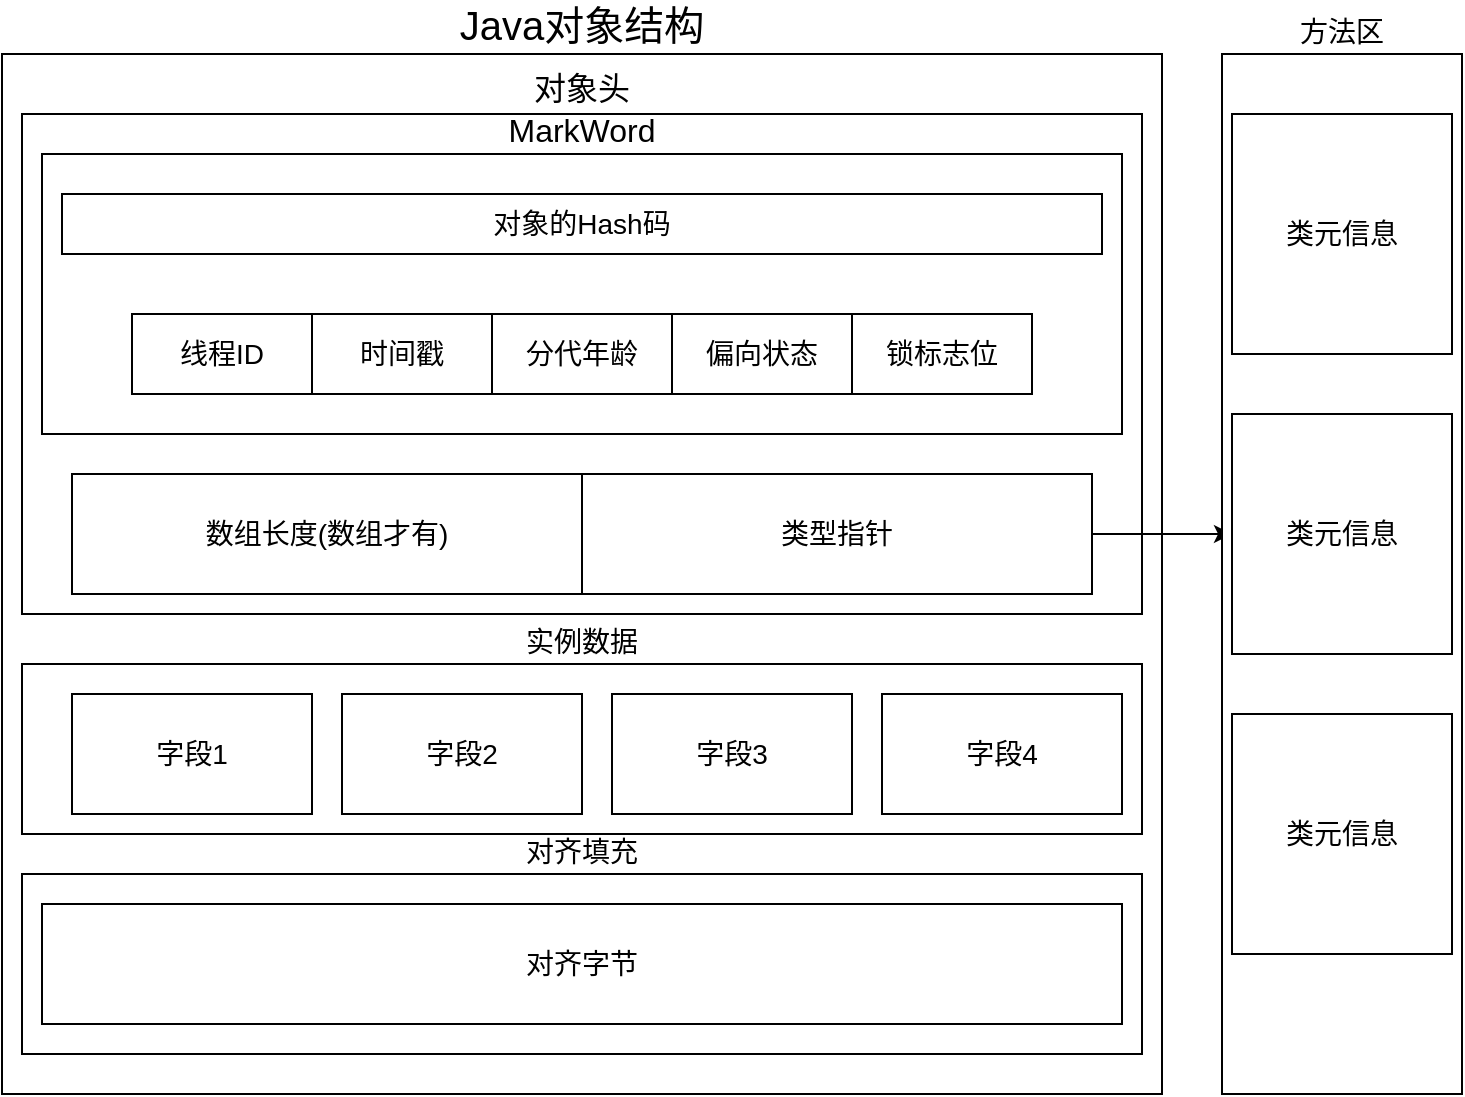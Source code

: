 <mxfile version="14.9.6" type="device"><diagram id="vZsdVqIPtc7rHFhL2Cpy" name="第 1 页"><mxGraphModel dx="1422" dy="935" grid="1" gridSize="10" guides="1" tooltips="1" connect="1" arrows="1" fold="1" page="1" pageScale="1" pageWidth="827" pageHeight="1169" math="0" shadow="0"><root><mxCell id="0"/><mxCell id="1" parent="0"/><mxCell id="htl6osy64IxebmvgQh8S-1" value="Java对象结构" style="rounded=0;whiteSpace=wrap;html=1;labelPosition=center;verticalLabelPosition=top;align=center;verticalAlign=bottom;fontSize=20;" vertex="1" parent="1"><mxGeometry x="230" y="220" width="580" height="520" as="geometry"/></mxCell><mxCell id="htl6osy64IxebmvgQh8S-2" value="&lt;font style=&quot;font-size: 16px&quot;&gt;对象头&lt;/font&gt;" style="rounded=0;whiteSpace=wrap;html=1;fontSize=20;labelPosition=center;verticalLabelPosition=top;align=center;verticalAlign=bottom;" vertex="1" parent="1"><mxGeometry x="240" y="250" width="560" height="250" as="geometry"/></mxCell><mxCell id="htl6osy64IxebmvgQh8S-3" value="MarkWord" style="rounded=0;whiteSpace=wrap;html=1;fontSize=16;labelPosition=center;verticalLabelPosition=top;align=center;verticalAlign=bottom;" vertex="1" parent="1"><mxGeometry x="250" y="270" width="540" height="140" as="geometry"/></mxCell><mxCell id="htl6osy64IxebmvgQh8S-4" value="对象的Hash码" style="rounded=0;whiteSpace=wrap;html=1;fontSize=14;" vertex="1" parent="1"><mxGeometry x="260" y="290" width="520" height="30" as="geometry"/></mxCell><mxCell id="htl6osy64IxebmvgQh8S-8" value="锁标志位" style="rounded=0;whiteSpace=wrap;html=1;fontSize=14;" vertex="1" parent="1"><mxGeometry x="655" y="350" width="90" height="40" as="geometry"/></mxCell><mxCell id="htl6osy64IxebmvgQh8S-10" value="线程ID" style="rounded=0;whiteSpace=wrap;html=1;fontSize=14;" vertex="1" parent="1"><mxGeometry x="295" y="350" width="90" height="40" as="geometry"/></mxCell><mxCell id="htl6osy64IxebmvgQh8S-11" value="时间戳" style="rounded=0;whiteSpace=wrap;html=1;fontSize=14;" vertex="1" parent="1"><mxGeometry x="385" y="350" width="90" height="40" as="geometry"/></mxCell><mxCell id="htl6osy64IxebmvgQh8S-12" value="分代年龄" style="rounded=0;whiteSpace=wrap;html=1;fontSize=14;" vertex="1" parent="1"><mxGeometry x="475" y="350" width="90" height="40" as="geometry"/></mxCell><mxCell id="htl6osy64IxebmvgQh8S-13" value="偏向状态" style="rounded=0;whiteSpace=wrap;html=1;fontSize=14;" vertex="1" parent="1"><mxGeometry x="565" y="350" width="90" height="40" as="geometry"/></mxCell><mxCell id="htl6osy64IxebmvgQh8S-14" value="数组长度(数组才有)" style="rounded=0;whiteSpace=wrap;html=1;fontSize=14;" vertex="1" parent="1"><mxGeometry x="265" y="430" width="255" height="60" as="geometry"/></mxCell><mxCell id="htl6osy64IxebmvgQh8S-31" value="" style="edgeStyle=orthogonalEdgeStyle;rounded=0;orthogonalLoop=1;jettySize=auto;html=1;fontSize=14;" edge="1" parent="1" source="htl6osy64IxebmvgQh8S-15" target="htl6osy64IxebmvgQh8S-29"><mxGeometry relative="1" as="geometry"/></mxCell><mxCell id="htl6osy64IxebmvgQh8S-15" value="类型指针" style="rounded=0;whiteSpace=wrap;html=1;fontSize=14;" vertex="1" parent="1"><mxGeometry x="520" y="430" width="255" height="60" as="geometry"/></mxCell><mxCell id="htl6osy64IxebmvgQh8S-16" value="实例数据" style="rounded=0;whiteSpace=wrap;html=1;fontSize=14;verticalAlign=bottom;labelPosition=center;verticalLabelPosition=top;align=center;" vertex="1" parent="1"><mxGeometry x="240" y="525" width="560" height="85" as="geometry"/></mxCell><mxCell id="htl6osy64IxebmvgQh8S-17" value="字段1" style="rounded=0;whiteSpace=wrap;html=1;fontSize=14;verticalAlign=middle;" vertex="1" parent="1"><mxGeometry x="265" y="540" width="120" height="60" as="geometry"/></mxCell><mxCell id="htl6osy64IxebmvgQh8S-18" value="字段2" style="rounded=0;whiteSpace=wrap;html=1;fontSize=14;verticalAlign=middle;" vertex="1" parent="1"><mxGeometry x="400" y="540" width="120" height="60" as="geometry"/></mxCell><mxCell id="htl6osy64IxebmvgQh8S-19" value="字段3" style="rounded=0;whiteSpace=wrap;html=1;fontSize=14;verticalAlign=middle;" vertex="1" parent="1"><mxGeometry x="535" y="540" width="120" height="60" as="geometry"/></mxCell><mxCell id="htl6osy64IxebmvgQh8S-20" value="字段4" style="rounded=0;whiteSpace=wrap;html=1;fontSize=14;verticalAlign=middle;" vertex="1" parent="1"><mxGeometry x="670" y="540" width="120" height="60" as="geometry"/></mxCell><mxCell id="htl6osy64IxebmvgQh8S-21" value="对齐填充" style="rounded=0;whiteSpace=wrap;html=1;fontSize=14;verticalAlign=bottom;labelPosition=center;verticalLabelPosition=top;align=center;" vertex="1" parent="1"><mxGeometry x="240" y="630" width="560" height="90" as="geometry"/></mxCell><mxCell id="htl6osy64IxebmvgQh8S-22" value="对齐字节" style="rounded=0;whiteSpace=wrap;html=1;fontSize=14;verticalAlign=middle;" vertex="1" parent="1"><mxGeometry x="250" y="645" width="540" height="60" as="geometry"/></mxCell><mxCell id="htl6osy64IxebmvgQh8S-23" value="方法区" style="rounded=0;whiteSpace=wrap;html=1;fontSize=14;verticalAlign=bottom;labelPosition=center;verticalLabelPosition=top;align=center;" vertex="1" parent="1"><mxGeometry x="840" y="220" width="120" height="520" as="geometry"/></mxCell><mxCell id="htl6osy64IxebmvgQh8S-27" value="类元信息" style="rounded=0;whiteSpace=wrap;html=1;fontSize=14;verticalAlign=middle;" vertex="1" parent="1"><mxGeometry x="845" y="550" width="110" height="120" as="geometry"/></mxCell><mxCell id="htl6osy64IxebmvgQh8S-29" value="类元信息" style="rounded=0;whiteSpace=wrap;html=1;fontSize=14;verticalAlign=middle;" vertex="1" parent="1"><mxGeometry x="845" y="400" width="110" height="120" as="geometry"/></mxCell><mxCell id="htl6osy64IxebmvgQh8S-30" value="类元信息" style="rounded=0;whiteSpace=wrap;html=1;fontSize=14;verticalAlign=middle;" vertex="1" parent="1"><mxGeometry x="845" y="250" width="110" height="120" as="geometry"/></mxCell></root></mxGraphModel></diagram></mxfile>